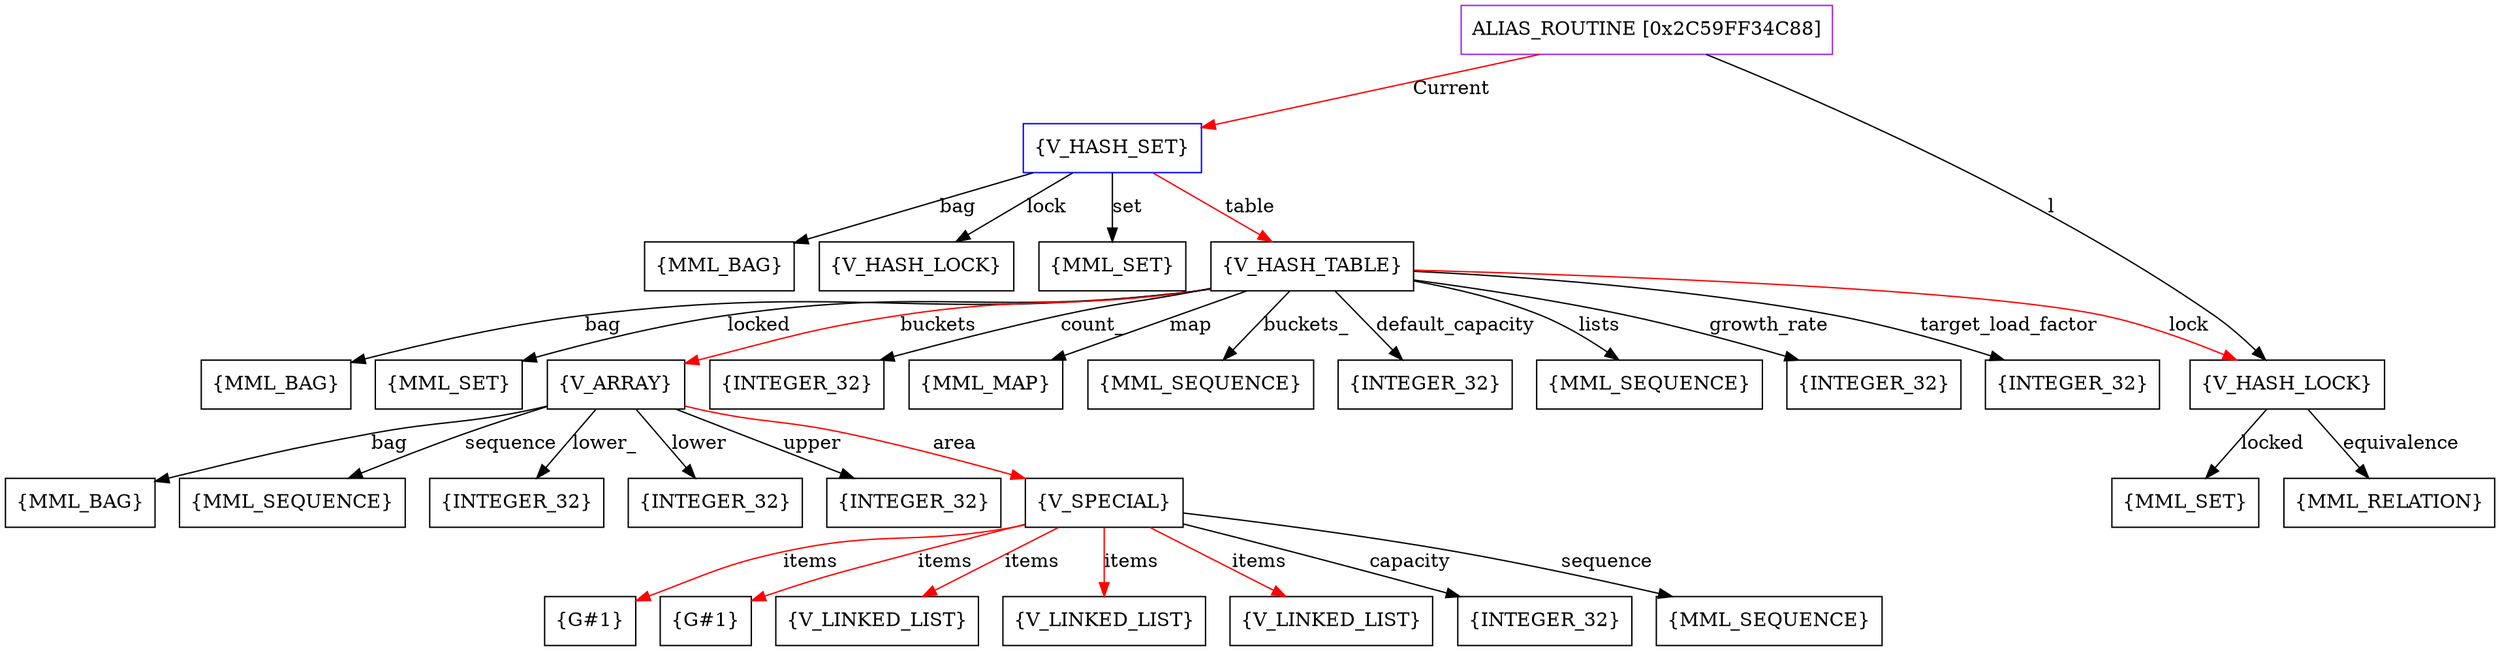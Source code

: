 digraph g {
	node [shape=box]
	b1[color=purple label=<ALIAS_ROUTINE [0x2C59FF34C88]>]
	b2[color=blue label=<{V_HASH_SET}>]
	b3[label=<{MML_BAG}>]
	b4[label=<{MML_SET}>]
	b5[label=<{V_HASH_TABLE}>]
	b6[label=<{INTEGER_32}>]
	b7[label=<{INTEGER_32}>]
	b8[label=<{INTEGER_32}>]
	b9[label=<{MML_BAG}>]
	b10[label=<{MML_SET}>]
	b11[label=<{V_ARRAY}>]
	b12[label=<{MML_BAG}>]
	b13[label=<{MML_SEQUENCE}>]
	b14[label=<{INTEGER_32}>]
	b15[label=<{INTEGER_32}>]
	b16[label=<{INTEGER_32}>]
	b17[label=<{V_SPECIAL}>]
	b18[label=<{G#1}>]
	b19[label=<{G#1}>]
	b20[label=<{V_LINKED_LIST}>]
	b21[label=<{V_LINKED_LIST}>]
	b22[label=<{V_LINKED_LIST}>]
	b23[label=<{INTEGER_32}>]
	b24[label=<{MML_SEQUENCE}>]
	b25[label=<{INTEGER_32}>]
	b26[label=<{MML_MAP}>]
	b27[label=<{MML_SEQUENCE}>]
	b28[label=<{V_HASH_LOCK}>]
	b29[label=<{MML_SET}>]
	b30[label=<{MML_RELATION}>]
	b31[label=<{MML_SEQUENCE}>]
	b32[label=<{V_HASH_LOCK}>]
	b1->b2[color=red label=<Current>]
	b2->b3[label=<bag>]
	b2->b4[label=<set>]
	b2->b5[color=red label=<table>]
	b5->b6[label=<default_capacity>]
	b5->b7[label=<growth_rate>]
	b5->b8[label=<target_load_factor>]
	b5->b9[label=<bag>]
	b5->b10[label=<locked>]
	b5->b11[color=red label=<buckets>]
	b11->b12[label=<bag>]
	b11->b13[label=<sequence>]
	b11->b14[label=<lower_>]
	b11->b15[label=<lower>]
	b11->b16[label=<upper>]
	b11->b17[color=red label=<area>]
	b17->b18[color=red label=<items>]
	b17->b19[color=red label=<items>]
	b17->b20[color=red label=<items>]
	b17->b21[color=red label=<items>]
	b17->b22[color=red label=<items>]
	b17->b23[label=<capacity>]
	b17->b24[label=<sequence>]
	b5->b25[label=<count_>]
	b5->b26[label=<map>]
	b5->b27[label=<buckets_>]
	b5->b28[color=red label=<lock>]
	b28->b29[label=<locked>]
	b28->b30[label=<equivalence>]
	b5->b31[label=<lists>]
	b2->b32[label=<lock>]
	b1->b28[label=<l>]
}
